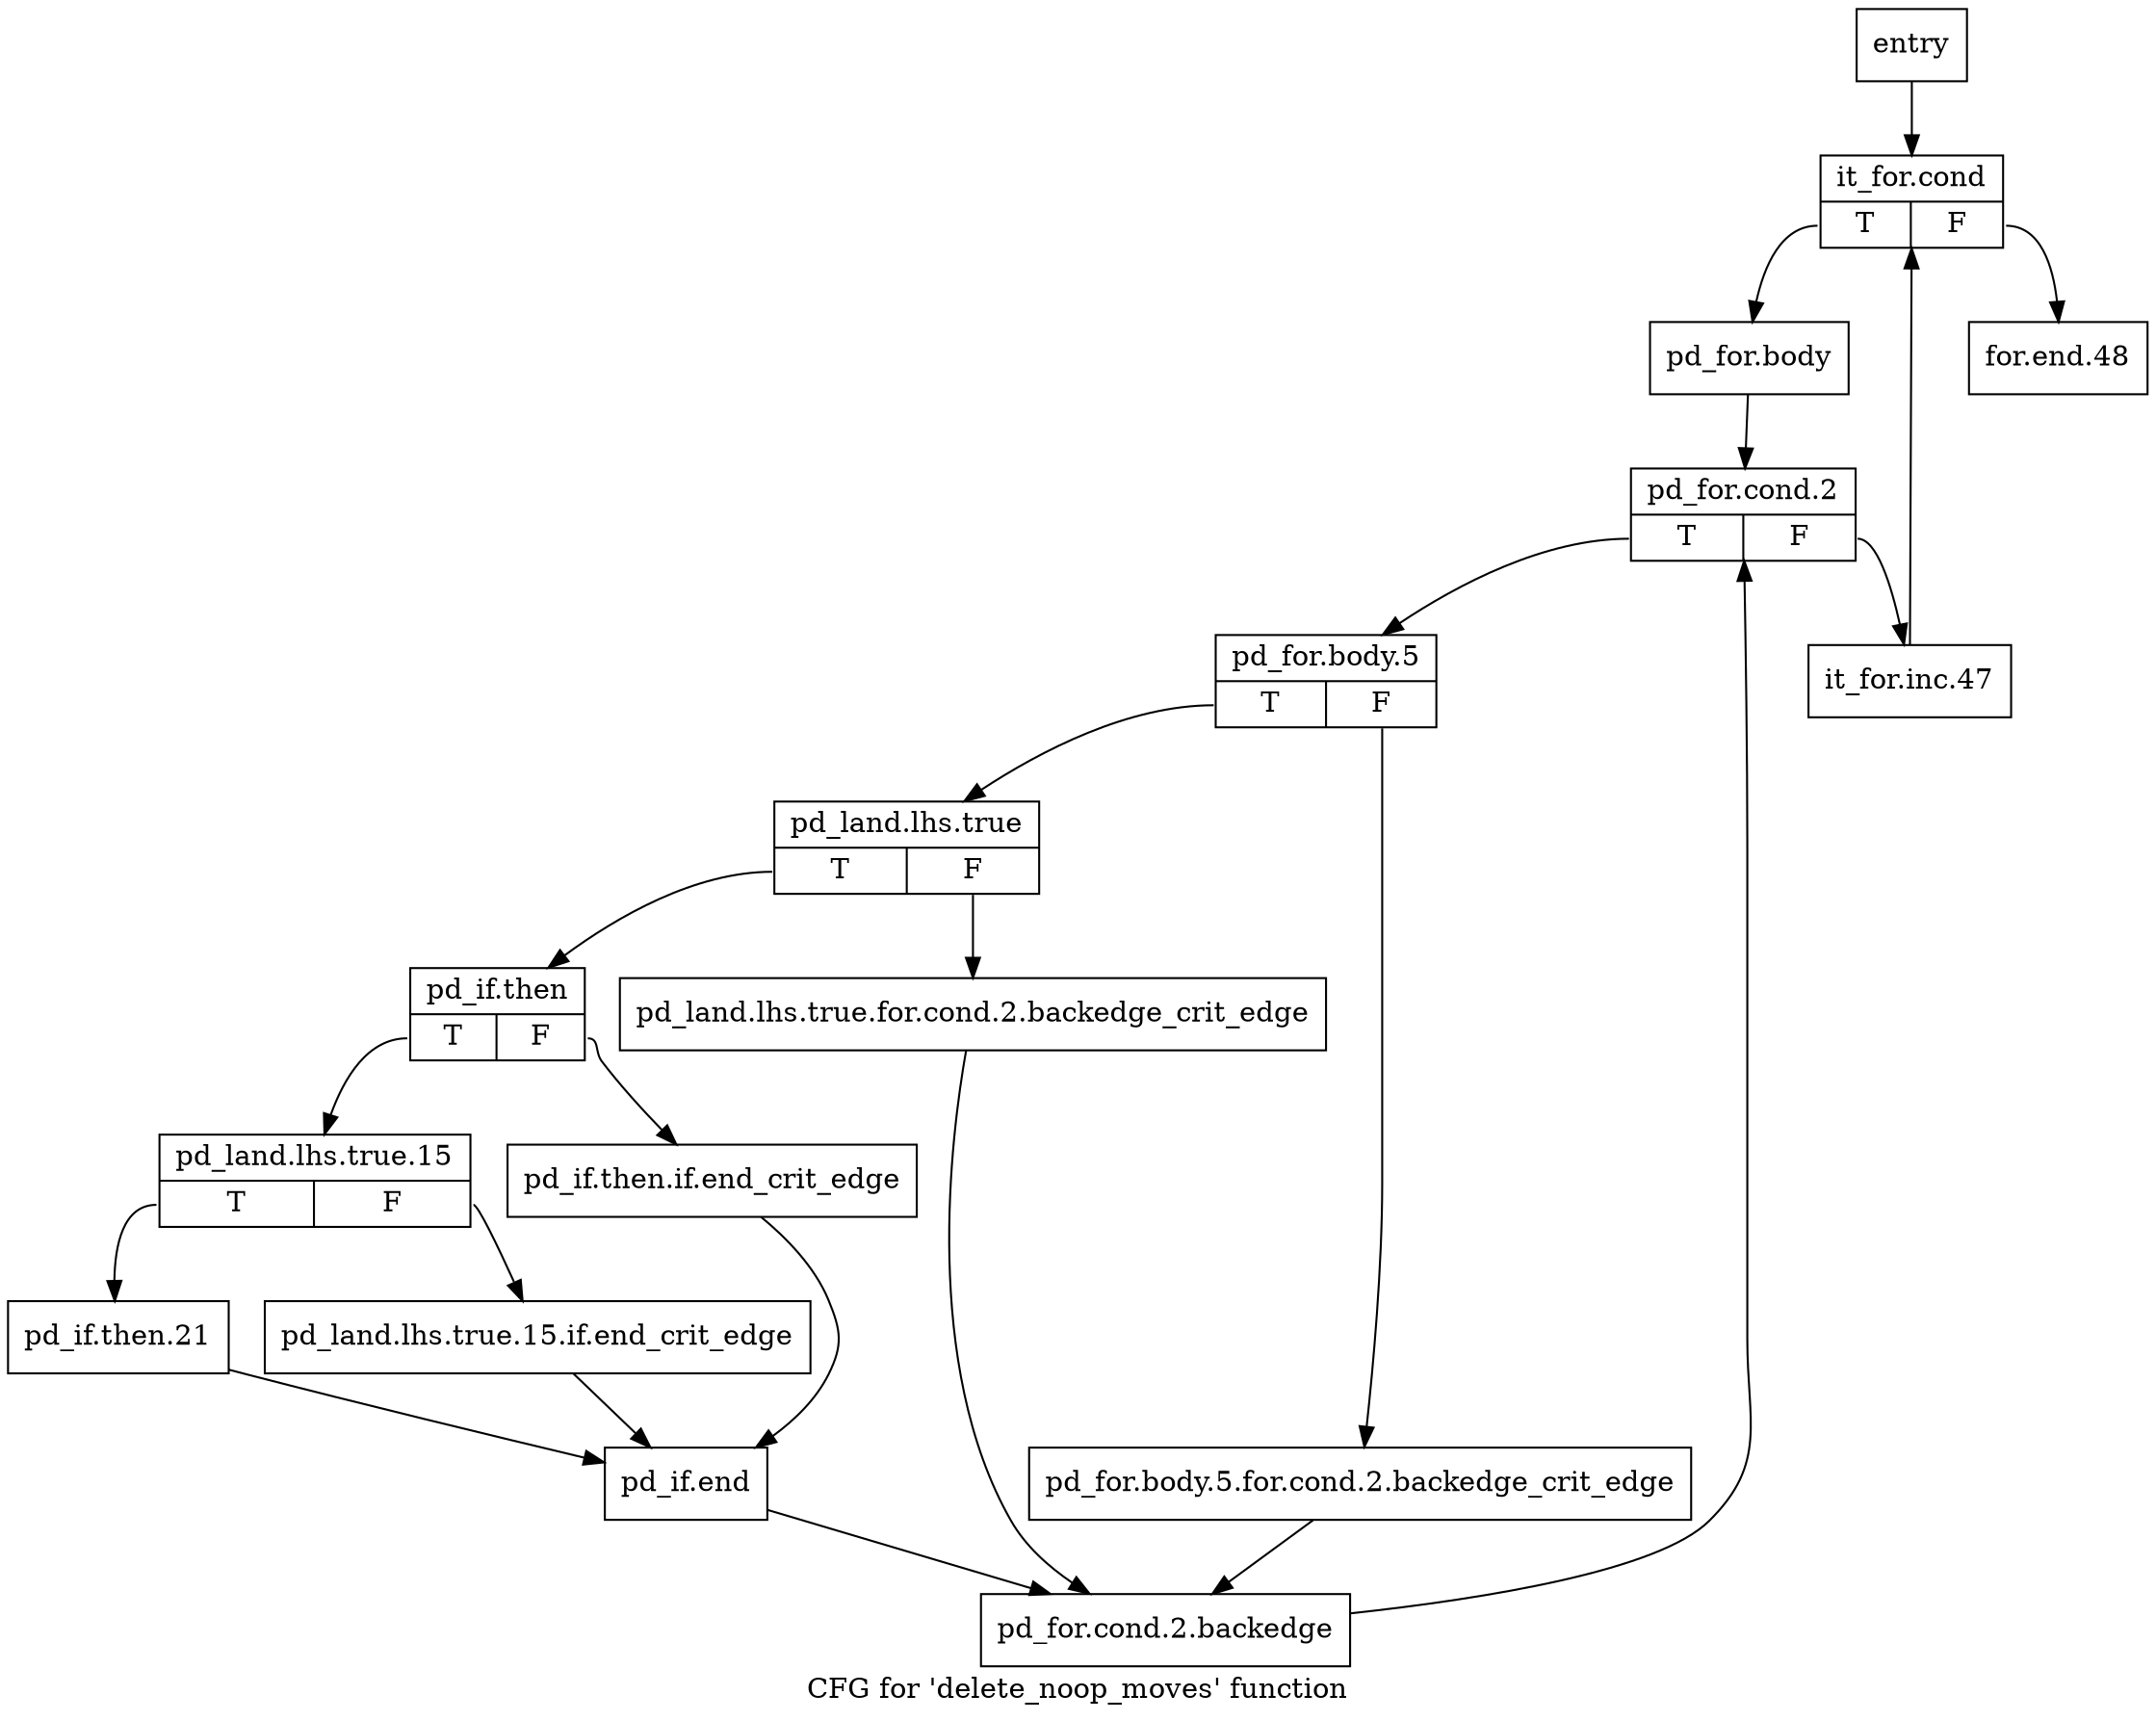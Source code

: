 digraph "CFG for 'delete_noop_moves' function" {
	label="CFG for 'delete_noop_moves' function";

	Node0x45e4d70 [shape=record,label="{entry}"];
	Node0x45e4d70 -> Node0x45e79e0;
	Node0x45e79e0 [shape=record,label="{it_for.cond|{<s0>T|<s1>F}}"];
	Node0x45e79e0:s0 -> Node0x45e7a30;
	Node0x45e79e0:s1 -> Node0x45e7e90;
	Node0x45e7a30 [shape=record,label="{pd_for.body}"];
	Node0x45e7a30 -> Node0x45e7a80;
	Node0x45e7a80 [shape=record,label="{pd_for.cond.2|{<s0>T|<s1>F}}"];
	Node0x45e7a80:s0 -> Node0x45e7ad0;
	Node0x45e7a80:s1 -> Node0x45e7e40;
	Node0x45e7ad0 [shape=record,label="{pd_for.body.5|{<s0>T|<s1>F}}"];
	Node0x45e7ad0:s0 -> Node0x45e7bc0;
	Node0x45e7ad0:s1 -> Node0x45e7b20;
	Node0x45e7b20 [shape=record,label="{pd_for.body.5.for.cond.2.backedge_crit_edge}"];
	Node0x45e7b20 -> Node0x45e7b70;
	Node0x45e7b70 [shape=record,label="{pd_for.cond.2.backedge}"];
	Node0x45e7b70 -> Node0x45e7a80;
	Node0x45e7bc0 [shape=record,label="{pd_land.lhs.true|{<s0>T|<s1>F}}"];
	Node0x45e7bc0:s0 -> Node0x45e7c60;
	Node0x45e7bc0:s1 -> Node0x45e7c10;
	Node0x45e7c10 [shape=record,label="{pd_land.lhs.true.for.cond.2.backedge_crit_edge}"];
	Node0x45e7c10 -> Node0x45e7b70;
	Node0x45e7c60 [shape=record,label="{pd_if.then|{<s0>T|<s1>F}}"];
	Node0x45e7c60:s0 -> Node0x45e7d00;
	Node0x45e7c60:s1 -> Node0x45e7cb0;
	Node0x45e7cb0 [shape=record,label="{pd_if.then.if.end_crit_edge}"];
	Node0x45e7cb0 -> Node0x45e7df0;
	Node0x45e7d00 [shape=record,label="{pd_land.lhs.true.15|{<s0>T|<s1>F}}"];
	Node0x45e7d00:s0 -> Node0x45e7da0;
	Node0x45e7d00:s1 -> Node0x45e7d50;
	Node0x45e7d50 [shape=record,label="{pd_land.lhs.true.15.if.end_crit_edge}"];
	Node0x45e7d50 -> Node0x45e7df0;
	Node0x45e7da0 [shape=record,label="{pd_if.then.21}"];
	Node0x45e7da0 -> Node0x45e7df0;
	Node0x45e7df0 [shape=record,label="{pd_if.end}"];
	Node0x45e7df0 -> Node0x45e7b70;
	Node0x45e7e40 [shape=record,label="{it_for.inc.47}"];
	Node0x45e7e40 -> Node0x45e79e0;
	Node0x45e7e90 [shape=record,label="{for.end.48}"];
}
